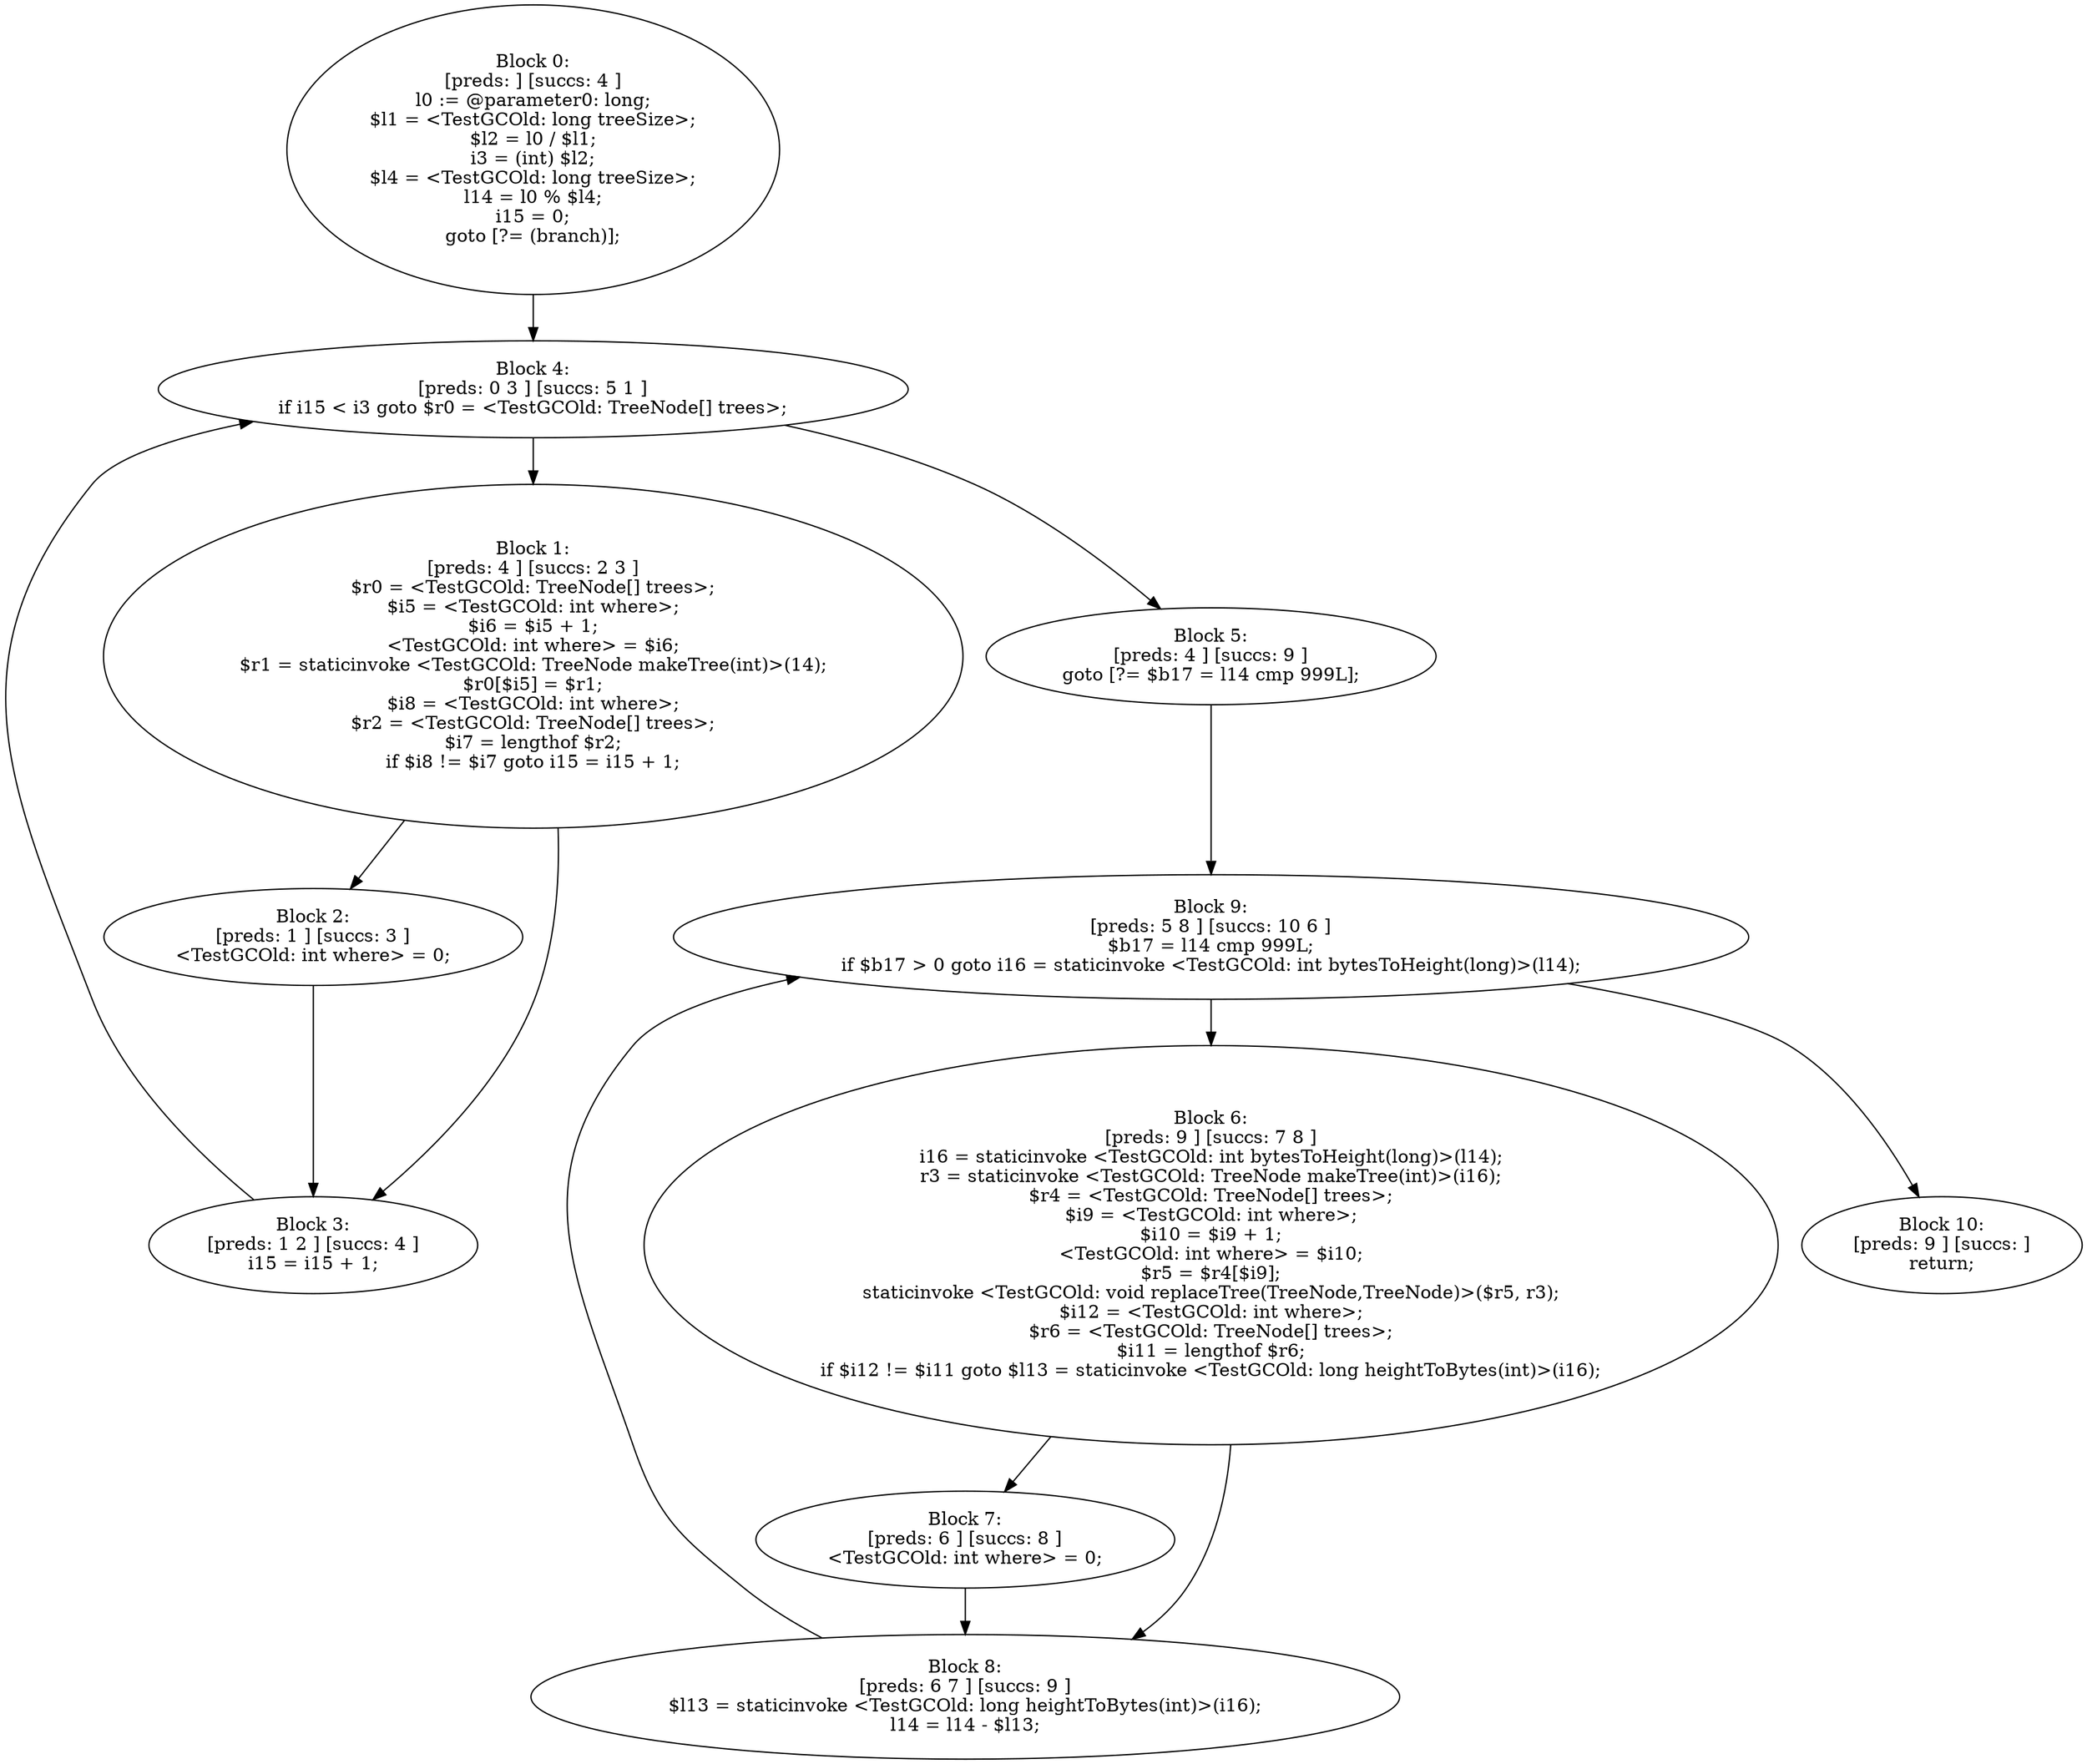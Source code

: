digraph "unitGraph" {
    "Block 0:
[preds: ] [succs: 4 ]
l0 := @parameter0: long;
$l1 = <TestGCOld: long treeSize>;
$l2 = l0 / $l1;
i3 = (int) $l2;
$l4 = <TestGCOld: long treeSize>;
l14 = l0 % $l4;
i15 = 0;
goto [?= (branch)];
"
    "Block 1:
[preds: 4 ] [succs: 2 3 ]
$r0 = <TestGCOld: TreeNode[] trees>;
$i5 = <TestGCOld: int where>;
$i6 = $i5 + 1;
<TestGCOld: int where> = $i6;
$r1 = staticinvoke <TestGCOld: TreeNode makeTree(int)>(14);
$r0[$i5] = $r1;
$i8 = <TestGCOld: int where>;
$r2 = <TestGCOld: TreeNode[] trees>;
$i7 = lengthof $r2;
if $i8 != $i7 goto i15 = i15 + 1;
"
    "Block 2:
[preds: 1 ] [succs: 3 ]
<TestGCOld: int where> = 0;
"
    "Block 3:
[preds: 1 2 ] [succs: 4 ]
i15 = i15 + 1;
"
    "Block 4:
[preds: 0 3 ] [succs: 5 1 ]
if i15 < i3 goto $r0 = <TestGCOld: TreeNode[] trees>;
"
    "Block 5:
[preds: 4 ] [succs: 9 ]
goto [?= $b17 = l14 cmp 999L];
"
    "Block 6:
[preds: 9 ] [succs: 7 8 ]
i16 = staticinvoke <TestGCOld: int bytesToHeight(long)>(l14);
r3 = staticinvoke <TestGCOld: TreeNode makeTree(int)>(i16);
$r4 = <TestGCOld: TreeNode[] trees>;
$i9 = <TestGCOld: int where>;
$i10 = $i9 + 1;
<TestGCOld: int where> = $i10;
$r5 = $r4[$i9];
staticinvoke <TestGCOld: void replaceTree(TreeNode,TreeNode)>($r5, r3);
$i12 = <TestGCOld: int where>;
$r6 = <TestGCOld: TreeNode[] trees>;
$i11 = lengthof $r6;
if $i12 != $i11 goto $l13 = staticinvoke <TestGCOld: long heightToBytes(int)>(i16);
"
    "Block 7:
[preds: 6 ] [succs: 8 ]
<TestGCOld: int where> = 0;
"
    "Block 8:
[preds: 6 7 ] [succs: 9 ]
$l13 = staticinvoke <TestGCOld: long heightToBytes(int)>(i16);
l14 = l14 - $l13;
"
    "Block 9:
[preds: 5 8 ] [succs: 10 6 ]
$b17 = l14 cmp 999L;
if $b17 > 0 goto i16 = staticinvoke <TestGCOld: int bytesToHeight(long)>(l14);
"
    "Block 10:
[preds: 9 ] [succs: ]
return;
"
    "Block 0:
[preds: ] [succs: 4 ]
l0 := @parameter0: long;
$l1 = <TestGCOld: long treeSize>;
$l2 = l0 / $l1;
i3 = (int) $l2;
$l4 = <TestGCOld: long treeSize>;
l14 = l0 % $l4;
i15 = 0;
goto [?= (branch)];
"->"Block 4:
[preds: 0 3 ] [succs: 5 1 ]
if i15 < i3 goto $r0 = <TestGCOld: TreeNode[] trees>;
";
    "Block 1:
[preds: 4 ] [succs: 2 3 ]
$r0 = <TestGCOld: TreeNode[] trees>;
$i5 = <TestGCOld: int where>;
$i6 = $i5 + 1;
<TestGCOld: int where> = $i6;
$r1 = staticinvoke <TestGCOld: TreeNode makeTree(int)>(14);
$r0[$i5] = $r1;
$i8 = <TestGCOld: int where>;
$r2 = <TestGCOld: TreeNode[] trees>;
$i7 = lengthof $r2;
if $i8 != $i7 goto i15 = i15 + 1;
"->"Block 2:
[preds: 1 ] [succs: 3 ]
<TestGCOld: int where> = 0;
";
    "Block 1:
[preds: 4 ] [succs: 2 3 ]
$r0 = <TestGCOld: TreeNode[] trees>;
$i5 = <TestGCOld: int where>;
$i6 = $i5 + 1;
<TestGCOld: int where> = $i6;
$r1 = staticinvoke <TestGCOld: TreeNode makeTree(int)>(14);
$r0[$i5] = $r1;
$i8 = <TestGCOld: int where>;
$r2 = <TestGCOld: TreeNode[] trees>;
$i7 = lengthof $r2;
if $i8 != $i7 goto i15 = i15 + 1;
"->"Block 3:
[preds: 1 2 ] [succs: 4 ]
i15 = i15 + 1;
";
    "Block 2:
[preds: 1 ] [succs: 3 ]
<TestGCOld: int where> = 0;
"->"Block 3:
[preds: 1 2 ] [succs: 4 ]
i15 = i15 + 1;
";
    "Block 3:
[preds: 1 2 ] [succs: 4 ]
i15 = i15 + 1;
"->"Block 4:
[preds: 0 3 ] [succs: 5 1 ]
if i15 < i3 goto $r0 = <TestGCOld: TreeNode[] trees>;
";
    "Block 4:
[preds: 0 3 ] [succs: 5 1 ]
if i15 < i3 goto $r0 = <TestGCOld: TreeNode[] trees>;
"->"Block 5:
[preds: 4 ] [succs: 9 ]
goto [?= $b17 = l14 cmp 999L];
";
    "Block 4:
[preds: 0 3 ] [succs: 5 1 ]
if i15 < i3 goto $r0 = <TestGCOld: TreeNode[] trees>;
"->"Block 1:
[preds: 4 ] [succs: 2 3 ]
$r0 = <TestGCOld: TreeNode[] trees>;
$i5 = <TestGCOld: int where>;
$i6 = $i5 + 1;
<TestGCOld: int where> = $i6;
$r1 = staticinvoke <TestGCOld: TreeNode makeTree(int)>(14);
$r0[$i5] = $r1;
$i8 = <TestGCOld: int where>;
$r2 = <TestGCOld: TreeNode[] trees>;
$i7 = lengthof $r2;
if $i8 != $i7 goto i15 = i15 + 1;
";
    "Block 5:
[preds: 4 ] [succs: 9 ]
goto [?= $b17 = l14 cmp 999L];
"->"Block 9:
[preds: 5 8 ] [succs: 10 6 ]
$b17 = l14 cmp 999L;
if $b17 > 0 goto i16 = staticinvoke <TestGCOld: int bytesToHeight(long)>(l14);
";
    "Block 6:
[preds: 9 ] [succs: 7 8 ]
i16 = staticinvoke <TestGCOld: int bytesToHeight(long)>(l14);
r3 = staticinvoke <TestGCOld: TreeNode makeTree(int)>(i16);
$r4 = <TestGCOld: TreeNode[] trees>;
$i9 = <TestGCOld: int where>;
$i10 = $i9 + 1;
<TestGCOld: int where> = $i10;
$r5 = $r4[$i9];
staticinvoke <TestGCOld: void replaceTree(TreeNode,TreeNode)>($r5, r3);
$i12 = <TestGCOld: int where>;
$r6 = <TestGCOld: TreeNode[] trees>;
$i11 = lengthof $r6;
if $i12 != $i11 goto $l13 = staticinvoke <TestGCOld: long heightToBytes(int)>(i16);
"->"Block 7:
[preds: 6 ] [succs: 8 ]
<TestGCOld: int where> = 0;
";
    "Block 6:
[preds: 9 ] [succs: 7 8 ]
i16 = staticinvoke <TestGCOld: int bytesToHeight(long)>(l14);
r3 = staticinvoke <TestGCOld: TreeNode makeTree(int)>(i16);
$r4 = <TestGCOld: TreeNode[] trees>;
$i9 = <TestGCOld: int where>;
$i10 = $i9 + 1;
<TestGCOld: int where> = $i10;
$r5 = $r4[$i9];
staticinvoke <TestGCOld: void replaceTree(TreeNode,TreeNode)>($r5, r3);
$i12 = <TestGCOld: int where>;
$r6 = <TestGCOld: TreeNode[] trees>;
$i11 = lengthof $r6;
if $i12 != $i11 goto $l13 = staticinvoke <TestGCOld: long heightToBytes(int)>(i16);
"->"Block 8:
[preds: 6 7 ] [succs: 9 ]
$l13 = staticinvoke <TestGCOld: long heightToBytes(int)>(i16);
l14 = l14 - $l13;
";
    "Block 7:
[preds: 6 ] [succs: 8 ]
<TestGCOld: int where> = 0;
"->"Block 8:
[preds: 6 7 ] [succs: 9 ]
$l13 = staticinvoke <TestGCOld: long heightToBytes(int)>(i16);
l14 = l14 - $l13;
";
    "Block 8:
[preds: 6 7 ] [succs: 9 ]
$l13 = staticinvoke <TestGCOld: long heightToBytes(int)>(i16);
l14 = l14 - $l13;
"->"Block 9:
[preds: 5 8 ] [succs: 10 6 ]
$b17 = l14 cmp 999L;
if $b17 > 0 goto i16 = staticinvoke <TestGCOld: int bytesToHeight(long)>(l14);
";
    "Block 9:
[preds: 5 8 ] [succs: 10 6 ]
$b17 = l14 cmp 999L;
if $b17 > 0 goto i16 = staticinvoke <TestGCOld: int bytesToHeight(long)>(l14);
"->"Block 10:
[preds: 9 ] [succs: ]
return;
";
    "Block 9:
[preds: 5 8 ] [succs: 10 6 ]
$b17 = l14 cmp 999L;
if $b17 > 0 goto i16 = staticinvoke <TestGCOld: int bytesToHeight(long)>(l14);
"->"Block 6:
[preds: 9 ] [succs: 7 8 ]
i16 = staticinvoke <TestGCOld: int bytesToHeight(long)>(l14);
r3 = staticinvoke <TestGCOld: TreeNode makeTree(int)>(i16);
$r4 = <TestGCOld: TreeNode[] trees>;
$i9 = <TestGCOld: int where>;
$i10 = $i9 + 1;
<TestGCOld: int where> = $i10;
$r5 = $r4[$i9];
staticinvoke <TestGCOld: void replaceTree(TreeNode,TreeNode)>($r5, r3);
$i12 = <TestGCOld: int where>;
$r6 = <TestGCOld: TreeNode[] trees>;
$i11 = lengthof $r6;
if $i12 != $i11 goto $l13 = staticinvoke <TestGCOld: long heightToBytes(int)>(i16);
";
}
